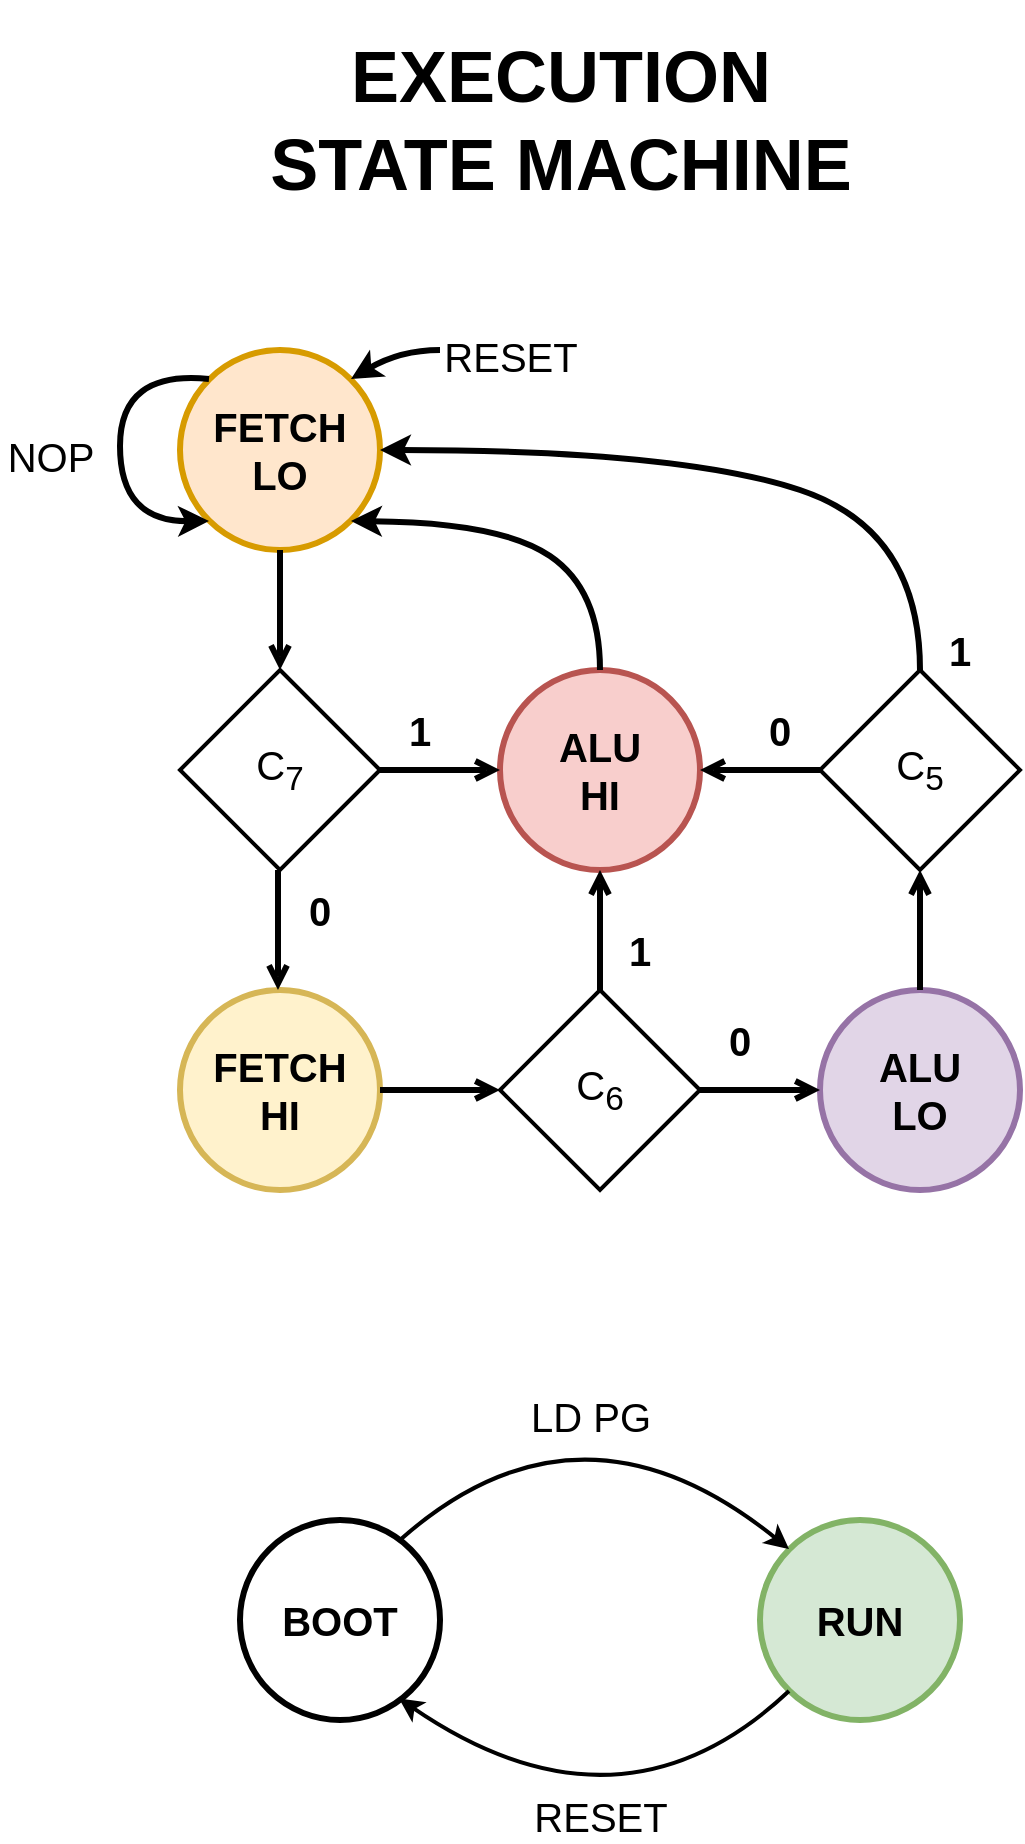 <mxfile version="14.6.13" type="device"><diagram id="qW4nFov6nRViVOOMSN_7" name="Page-1"><mxGraphModel dx="4730" dy="3000" grid="1" gridSize="10" guides="1" tooltips="1" connect="1" arrows="1" fold="1" page="1" pageScale="1" pageWidth="850" pageHeight="1100" math="0" shadow="0"><root><mxCell id="0"/><mxCell id="1" parent="0"/><mxCell id="zVv1wQU4pw68snRXOycy-1" value="&lt;font style=&quot;font-size: 20px&quot;&gt;C&lt;sub&gt;7&lt;/sub&gt;&lt;/font&gt;" style="strokeWidth=2;html=1;shape=mxgraph.flowchart.decision;whiteSpace=wrap;" parent="1" vertex="1"><mxGeometry x="210" y="375" width="100" height="100" as="geometry"/></mxCell><mxCell id="zVv1wQU4pw68snRXOycy-2" value="&lt;font&gt;&lt;b&gt;&lt;font style=&quot;font-size: 20px&quot;&gt;FETCH&lt;br&gt;&lt;/font&gt;&lt;font style=&quot;font-size: 20px&quot;&gt;LO&lt;/font&gt;&lt;/b&gt;&lt;br&gt;&lt;/font&gt;" style="strokeWidth=3;html=1;shape=mxgraph.flowchart.start_2;whiteSpace=wrap;fillColor=#ffe6cc;strokeColor=#d79b00;" parent="1" vertex="1"><mxGeometry x="210" y="215" width="100" height="100" as="geometry"/></mxCell><mxCell id="zVv1wQU4pw68snRXOycy-3" value="&lt;font&gt;&lt;b&gt;&lt;font&gt;&lt;font style=&quot;font-size: 20px&quot;&gt;FETCH&lt;/font&gt;&lt;br&gt;&lt;/font&gt;&lt;font style=&quot;font-size: 20px&quot;&gt;HI&lt;/font&gt;&lt;/b&gt;&lt;br&gt;&lt;/font&gt;" style="strokeWidth=3;html=1;shape=mxgraph.flowchart.start_2;whiteSpace=wrap;fillColor=#fff2cc;strokeColor=#d6b656;" parent="1" vertex="1"><mxGeometry x="210" y="535" width="100" height="100" as="geometry"/></mxCell><mxCell id="zVv1wQU4pw68snRXOycy-4" value="&lt;font style=&quot;font-size: 20px&quot;&gt;C&lt;sub&gt;6&lt;/sub&gt;&lt;/font&gt;" style="strokeWidth=2;html=1;shape=mxgraph.flowchart.decision;whiteSpace=wrap;" parent="1" vertex="1"><mxGeometry x="370" y="535" width="100" height="100" as="geometry"/></mxCell><mxCell id="zVv1wQU4pw68snRXOycy-5" value="&lt;font style=&quot;font-size: 20px&quot;&gt;C&lt;sub&gt;5&lt;/sub&gt;&lt;/font&gt;" style="strokeWidth=2;html=1;shape=mxgraph.flowchart.decision;whiteSpace=wrap;" parent="1" vertex="1"><mxGeometry x="530" y="375" width="100" height="100" as="geometry"/></mxCell><mxCell id="zVv1wQU4pw68snRXOycy-6" value="&lt;font&gt;&lt;b&gt;&lt;font&gt;&lt;font style=&quot;font-size: 20px&quot;&gt;ALU&lt;/font&gt;&lt;br&gt;&lt;/font&gt;&lt;font style=&quot;font-size: 20px&quot;&gt;LO&lt;/font&gt;&lt;/b&gt;&lt;br&gt;&lt;/font&gt;" style="strokeWidth=3;html=1;shape=mxgraph.flowchart.start_2;whiteSpace=wrap;fillColor=#e1d5e7;strokeColor=#9673a6;" parent="1" vertex="1"><mxGeometry x="530" y="535" width="100" height="100" as="geometry"/></mxCell><mxCell id="zVv1wQU4pw68snRXOycy-7" value="&lt;font&gt;&lt;b&gt;&lt;font&gt;&lt;font style=&quot;font-size: 20px&quot;&gt;ALU&lt;/font&gt;&lt;br&gt;&lt;/font&gt;&lt;font style=&quot;font-size: 20px&quot;&gt;HI&lt;/font&gt;&lt;/b&gt;&lt;br&gt;&lt;/font&gt;" style="strokeWidth=3;html=1;shape=mxgraph.flowchart.start_2;whiteSpace=wrap;fillColor=#f8cecc;strokeColor=#b85450;" parent="1" vertex="1"><mxGeometry x="370" y="375" width="100" height="100" as="geometry"/></mxCell><mxCell id="zVv1wQU4pw68snRXOycy-8" value="" style="endArrow=open;html=1;exitX=0.5;exitY=1;exitDx=0;exitDy=0;exitPerimeter=0;endFill=0;strokeWidth=3;" parent="1" source="zVv1wQU4pw68snRXOycy-2" edge="1"><mxGeometry width="50" height="50" relative="1" as="geometry"><mxPoint x="210" y="715" as="sourcePoint"/><mxPoint x="260" y="375" as="targetPoint"/><Array as="points"><mxPoint x="260" y="355"/></Array></mxGeometry></mxCell><mxCell id="zVv1wQU4pw68snRXOycy-9" value="" style="endArrow=open;html=1;exitX=0.5;exitY=1;exitDx=0;exitDy=0;exitPerimeter=0;endFill=0;strokeWidth=3;" parent="1" edge="1"><mxGeometry width="50" height="50" relative="1" as="geometry"><mxPoint x="259" y="475" as="sourcePoint"/><mxPoint x="259" y="535" as="targetPoint"/></mxGeometry></mxCell><mxCell id="zVv1wQU4pw68snRXOycy-10" value="" style="endArrow=open;html=1;exitX=1;exitY=0.5;exitDx=0;exitDy=0;exitPerimeter=0;endFill=0;strokeWidth=3;entryX=0;entryY=0.5;entryDx=0;entryDy=0;entryPerimeter=0;" parent="1" source="zVv1wQU4pw68snRXOycy-1" target="zVv1wQU4pw68snRXOycy-7" edge="1"><mxGeometry width="50" height="50" relative="1" as="geometry"><mxPoint x="269" y="495" as="sourcePoint"/><mxPoint x="269" y="555" as="targetPoint"/></mxGeometry></mxCell><mxCell id="zVv1wQU4pw68snRXOycy-11" value="" style="endArrow=open;html=1;exitX=1;exitY=0.5;exitDx=0;exitDy=0;exitPerimeter=0;endFill=0;strokeWidth=3;entryX=0;entryY=0.5;entryDx=0;entryDy=0;entryPerimeter=0;" parent="1" source="zVv1wQU4pw68snRXOycy-3" target="zVv1wQU4pw68snRXOycy-4" edge="1"><mxGeometry width="50" height="50" relative="1" as="geometry"><mxPoint x="340" y="644.5" as="sourcePoint"/><mxPoint x="400" y="644.5" as="targetPoint"/></mxGeometry></mxCell><mxCell id="zVv1wQU4pw68snRXOycy-13" value="" style="endArrow=open;html=1;exitX=1;exitY=0.5;exitDx=0;exitDy=0;exitPerimeter=0;endFill=0;strokeWidth=3;entryX=0;entryY=0.5;entryDx=0;entryDy=0;entryPerimeter=0;" parent="1" source="zVv1wQU4pw68snRXOycy-4" target="zVv1wQU4pw68snRXOycy-6" edge="1"><mxGeometry width="50" height="50" relative="1" as="geometry"><mxPoint x="320" y="595" as="sourcePoint"/><mxPoint x="380" y="595" as="targetPoint"/></mxGeometry></mxCell><mxCell id="zVv1wQU4pw68snRXOycy-14" value="" style="endArrow=open;html=1;exitX=0.5;exitY=0;exitDx=0;exitDy=0;exitPerimeter=0;endFill=0;strokeWidth=3;entryX=0.5;entryY=1;entryDx=0;entryDy=0;entryPerimeter=0;" parent="1" source="zVv1wQU4pw68snRXOycy-4" target="zVv1wQU4pw68snRXOycy-7" edge="1"><mxGeometry width="50" height="50" relative="1" as="geometry"><mxPoint x="480" y="595" as="sourcePoint"/><mxPoint x="550" y="595" as="targetPoint"/></mxGeometry></mxCell><mxCell id="zVv1wQU4pw68snRXOycy-15" value="" style="endArrow=open;html=1;exitX=0.5;exitY=0;exitDx=0;exitDy=0;exitPerimeter=0;endFill=0;strokeWidth=3;entryX=0.5;entryY=1;entryDx=0;entryDy=0;entryPerimeter=0;" parent="1" source="zVv1wQU4pw68snRXOycy-6" target="zVv1wQU4pw68snRXOycy-5" edge="1"><mxGeometry width="50" height="50" relative="1" as="geometry"><mxPoint x="430" y="545" as="sourcePoint"/><mxPoint x="430" y="485" as="targetPoint"/></mxGeometry></mxCell><mxCell id="zVv1wQU4pw68snRXOycy-16" value="" style="endArrow=open;html=1;exitX=0;exitY=0.5;exitDx=0;exitDy=0;exitPerimeter=0;endFill=0;strokeWidth=3;entryX=1;entryY=0.5;entryDx=0;entryDy=0;entryPerimeter=0;" parent="1" source="zVv1wQU4pw68snRXOycy-5" target="zVv1wQU4pw68snRXOycy-7" edge="1"><mxGeometry width="50" height="50" relative="1" as="geometry"><mxPoint x="600" y="545" as="sourcePoint"/><mxPoint x="600" y="495" as="targetPoint"/></mxGeometry></mxCell><mxCell id="zVv1wQU4pw68snRXOycy-19" value="" style="curved=1;endArrow=classic;html=1;strokeWidth=3;exitX=0.5;exitY=0;exitDx=0;exitDy=0;exitPerimeter=0;entryX=0.855;entryY=0.855;entryDx=0;entryDy=0;entryPerimeter=0;" parent="1" source="zVv1wQU4pw68snRXOycy-7" target="zVv1wQU4pw68snRXOycy-2" edge="1"><mxGeometry width="50" height="50" relative="1" as="geometry"><mxPoint x="210" y="705" as="sourcePoint"/><mxPoint x="330" y="295" as="targetPoint"/><Array as="points"><mxPoint x="420" y="335"/><mxPoint x="370" y="301"/></Array></mxGeometry></mxCell><mxCell id="zVv1wQU4pw68snRXOycy-20" value="" style="curved=1;endArrow=classic;html=1;strokeWidth=3;exitX=0.5;exitY=0;exitDx=0;exitDy=0;exitPerimeter=0;entryX=1;entryY=0.5;entryDx=0;entryDy=0;entryPerimeter=0;" parent="1" source="zVv1wQU4pw68snRXOycy-5" target="zVv1wQU4pw68snRXOycy-2" edge="1"><mxGeometry width="50" height="50" relative="1" as="geometry"><mxPoint x="590" y="365" as="sourcePoint"/><mxPoint x="330" y="265" as="targetPoint"/><Array as="points"><mxPoint x="580" y="305"/><mxPoint x="460" y="265"/></Array></mxGeometry></mxCell><mxCell id="zVv1wQU4pw68snRXOycy-21" value="" style="curved=1;endArrow=classic;html=1;strokeWidth=3;exitX=0.145;exitY=0.145;exitDx=0;exitDy=0;exitPerimeter=0;entryX=0.145;entryY=0.855;entryDx=0;entryDy=0;entryPerimeter=0;" parent="1" source="zVv1wQU4pw68snRXOycy-2" target="zVv1wQU4pw68snRXOycy-2" edge="1"><mxGeometry width="50" height="50" relative="1" as="geometry"><mxPoint x="413" y="278" as="sourcePoint"/><mxPoint x="300" y="185" as="targetPoint"/><Array as="points"><mxPoint x="180" y="225"/><mxPoint x="180" y="301"/></Array></mxGeometry></mxCell><mxCell id="zVv1wQU4pw68snRXOycy-22" value="&lt;font style=&quot;font-size: 20px&quot;&gt;&lt;b&gt;1&lt;/b&gt;&lt;/font&gt;" style="text;html=1;strokeColor=none;fillColor=none;align=center;verticalAlign=middle;whiteSpace=wrap;rounded=0;" parent="1" vertex="1"><mxGeometry x="320" y="395" width="20" height="20" as="geometry"/></mxCell><mxCell id="zVv1wQU4pw68snRXOycy-24" value="&lt;font style=&quot;font-size: 20px&quot;&gt;&lt;b&gt;0&lt;/b&gt;&lt;/font&gt;" style="text;html=1;strokeColor=none;fillColor=none;align=center;verticalAlign=middle;whiteSpace=wrap;rounded=0;" parent="1" vertex="1"><mxGeometry x="270" y="485" width="20" height="20" as="geometry"/></mxCell><mxCell id="zVv1wQU4pw68snRXOycy-25" value="&lt;font style=&quot;font-size: 20px&quot;&gt;&lt;b&gt;1&lt;/b&gt;&lt;/font&gt;" style="text;html=1;strokeColor=none;fillColor=none;align=center;verticalAlign=middle;whiteSpace=wrap;rounded=0;" parent="1" vertex="1"><mxGeometry x="430" y="505" width="20" height="20" as="geometry"/></mxCell><mxCell id="zVv1wQU4pw68snRXOycy-26" value="&lt;font style=&quot;font-size: 20px&quot;&gt;&lt;b&gt;0&lt;/b&gt;&lt;/font&gt;" style="text;html=1;strokeColor=none;fillColor=none;align=center;verticalAlign=middle;whiteSpace=wrap;rounded=0;" parent="1" vertex="1"><mxGeometry x="480" y="550" width="20" height="20" as="geometry"/></mxCell><mxCell id="zVv1wQU4pw68snRXOycy-27" value="&lt;font style=&quot;font-size: 20px&quot;&gt;&lt;b&gt;0&lt;/b&gt;&lt;/font&gt;" style="text;html=1;strokeColor=none;fillColor=none;align=center;verticalAlign=middle;whiteSpace=wrap;rounded=0;" parent="1" vertex="1"><mxGeometry x="500" y="395" width="20" height="20" as="geometry"/></mxCell><mxCell id="zVv1wQU4pw68snRXOycy-30" value="&lt;font style=&quot;font-size: 20px&quot;&gt;&lt;b&gt;1&lt;/b&gt;&lt;/font&gt;" style="text;html=1;strokeColor=none;fillColor=none;align=center;verticalAlign=middle;whiteSpace=wrap;rounded=0;" parent="1" vertex="1"><mxGeometry x="590" y="355" width="20" height="20" as="geometry"/></mxCell><mxCell id="zVv1wQU4pw68snRXOycy-31" value="&lt;font style=&quot;font-size: 20px&quot;&gt;NOP&lt;/font&gt;" style="text;html=1;align=center;" parent="1" vertex="1"><mxGeometry x="120" y="250" width="50" height="30" as="geometry"/></mxCell><mxCell id="zVv1wQU4pw68snRXOycy-32" value="" style="curved=1;endArrow=classic;html=1;strokeWidth=3;entryX=0.855;entryY=0.145;entryDx=0;entryDy=0;entryPerimeter=0;" parent="1" target="zVv1wQU4pw68snRXOycy-2" edge="1"><mxGeometry width="50" height="50" relative="1" as="geometry"><mxPoint x="340" y="215" as="sourcePoint"/><mxPoint x="296" y="230" as="targetPoint"/><Array as="points"><mxPoint x="320" y="215"/></Array></mxGeometry></mxCell><mxCell id="zVv1wQU4pw68snRXOycy-33" value="&lt;font style=&quot;font-size: 20px&quot;&gt;RESET&lt;/font&gt;" style="text;html=1;align=center;" parent="1" vertex="1"><mxGeometry x="340" y="200" width="70" height="30" as="geometry"/></mxCell><mxCell id="uhKjH78fmNXFeBvBShKP-1" value="&lt;font style=&quot;font-size: 36px&quot;&gt;&lt;b&gt;EXECUTION&lt;br&gt;STATE MACHINE&lt;/b&gt;&lt;/font&gt;" style="text;html=1;align=center;verticalAlign=middle;" vertex="1" parent="1"><mxGeometry x="200" y="40" width="400" height="120" as="geometry"/></mxCell><mxCell id="uhKjH78fmNXFeBvBShKP-2" value="&lt;font&gt;&lt;span style=&quot;font-size: 20px&quot;&gt;&lt;b&gt;BOOT&lt;/b&gt;&lt;/span&gt;&lt;br&gt;&lt;/font&gt;" style="strokeWidth=3;html=1;shape=mxgraph.flowchart.start_2;whiteSpace=wrap;" vertex="1" parent="1"><mxGeometry x="240" y="800" width="100" height="100" as="geometry"/></mxCell><mxCell id="uhKjH78fmNXFeBvBShKP-3" value="&lt;font&gt;&lt;span style=&quot;font-size: 20px&quot;&gt;&lt;b&gt;RUN&lt;/b&gt;&lt;/span&gt;&lt;br&gt;&lt;/font&gt;" style="strokeWidth=3;html=1;shape=mxgraph.flowchart.start_2;whiteSpace=wrap;fillColor=#d5e8d4;strokeColor=#82b366;" vertex="1" parent="1"><mxGeometry x="500" y="800" width="100" height="100" as="geometry"/></mxCell><mxCell id="uhKjH78fmNXFeBvBShKP-8" value="" style="curved=1;endArrow=classic;html=1;fontSize=24;entryX=0.145;entryY=0.145;entryDx=0;entryDy=0;entryPerimeter=0;strokeWidth=2;" edge="1" parent="1" target="uhKjH78fmNXFeBvBShKP-3"><mxGeometry width="50" height="50" relative="1" as="geometry"><mxPoint x="320" y="810" as="sourcePoint"/><mxPoint x="490" y="810" as="targetPoint"/><Array as="points"><mxPoint x="410" y="730"/></Array></mxGeometry></mxCell><mxCell id="uhKjH78fmNXFeBvBShKP-9" value="" style="curved=1;endArrow=classic;html=1;fontSize=24;strokeWidth=2;exitX=0.145;exitY=0.855;exitDx=0;exitDy=0;exitPerimeter=0;entryX=0.795;entryY=0.892;entryDx=0;entryDy=0;entryPerimeter=0;" edge="1" parent="1" source="uhKjH78fmNXFeBvBShKP-3" target="uhKjH78fmNXFeBvBShKP-2"><mxGeometry width="50" height="50" relative="1" as="geometry"><mxPoint x="530" y="890" as="sourcePoint"/><mxPoint x="310" y="900" as="targetPoint"/><Array as="points"><mxPoint x="430" y="965"/></Array></mxGeometry></mxCell><mxCell id="uhKjH78fmNXFeBvBShKP-10" value="&lt;font style=&quot;font-size: 20px&quot;&gt;LD PG&lt;/font&gt;" style="text;html=1;align=center;" vertex="1" parent="1"><mxGeometry x="380" y="730" width="70" height="30" as="geometry"/></mxCell><mxCell id="uhKjH78fmNXFeBvBShKP-11" value="&lt;font style=&quot;font-size: 20px&quot;&gt;RESET&lt;/font&gt;" style="text;html=1;align=center;" vertex="1" parent="1"><mxGeometry x="385" y="930" width="70" height="30" as="geometry"/></mxCell></root></mxGraphModel></diagram></mxfile>